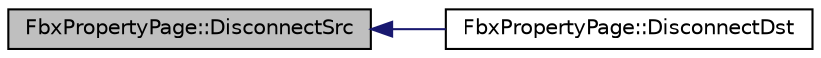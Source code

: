 digraph "FbxPropertyPage::DisconnectSrc"
{
  edge [fontname="Helvetica",fontsize="10",labelfontname="Helvetica",labelfontsize="10"];
  node [fontname="Helvetica",fontsize="10",shape=record];
  rankdir="LR";
  Node84 [label="FbxPropertyPage::DisconnectSrc",height=0.2,width=0.4,color="black", fillcolor="grey75", style="filled", fontcolor="black"];
  Node84 -> Node85 [dir="back",color="midnightblue",fontsize="10",style="solid"];
  Node85 [label="FbxPropertyPage::DisconnectDst",height=0.2,width=0.4,color="black", fillcolor="white", style="filled",URL="$class_fbx_property_page.html#a1954d1f34ba38a2a4bbc208650206e22"];
}
